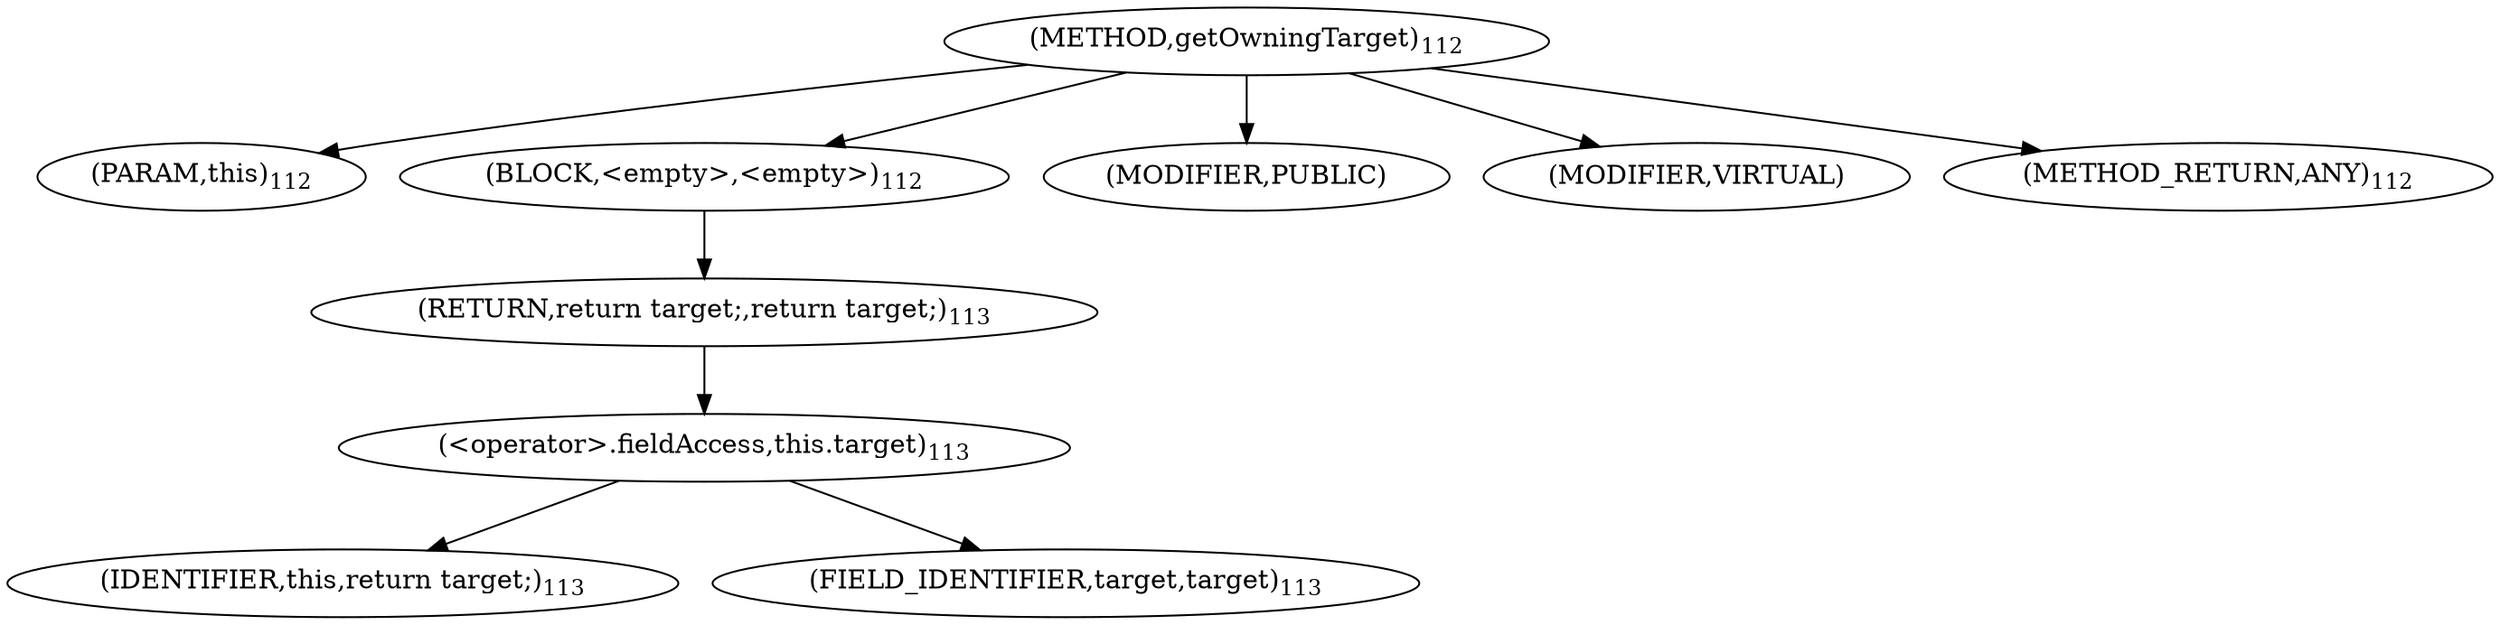 digraph "getOwningTarget" {  
"122" [label = <(METHOD,getOwningTarget)<SUB>112</SUB>> ]
"123" [label = <(PARAM,this)<SUB>112</SUB>> ]
"124" [label = <(BLOCK,&lt;empty&gt;,&lt;empty&gt;)<SUB>112</SUB>> ]
"125" [label = <(RETURN,return target;,return target;)<SUB>113</SUB>> ]
"126" [label = <(&lt;operator&gt;.fieldAccess,this.target)<SUB>113</SUB>> ]
"127" [label = <(IDENTIFIER,this,return target;)<SUB>113</SUB>> ]
"128" [label = <(FIELD_IDENTIFIER,target,target)<SUB>113</SUB>> ]
"129" [label = <(MODIFIER,PUBLIC)> ]
"130" [label = <(MODIFIER,VIRTUAL)> ]
"131" [label = <(METHOD_RETURN,ANY)<SUB>112</SUB>> ]
  "122" -> "123" 
  "122" -> "124" 
  "122" -> "129" 
  "122" -> "130" 
  "122" -> "131" 
  "124" -> "125" 
  "125" -> "126" 
  "126" -> "127" 
  "126" -> "128" 
}
